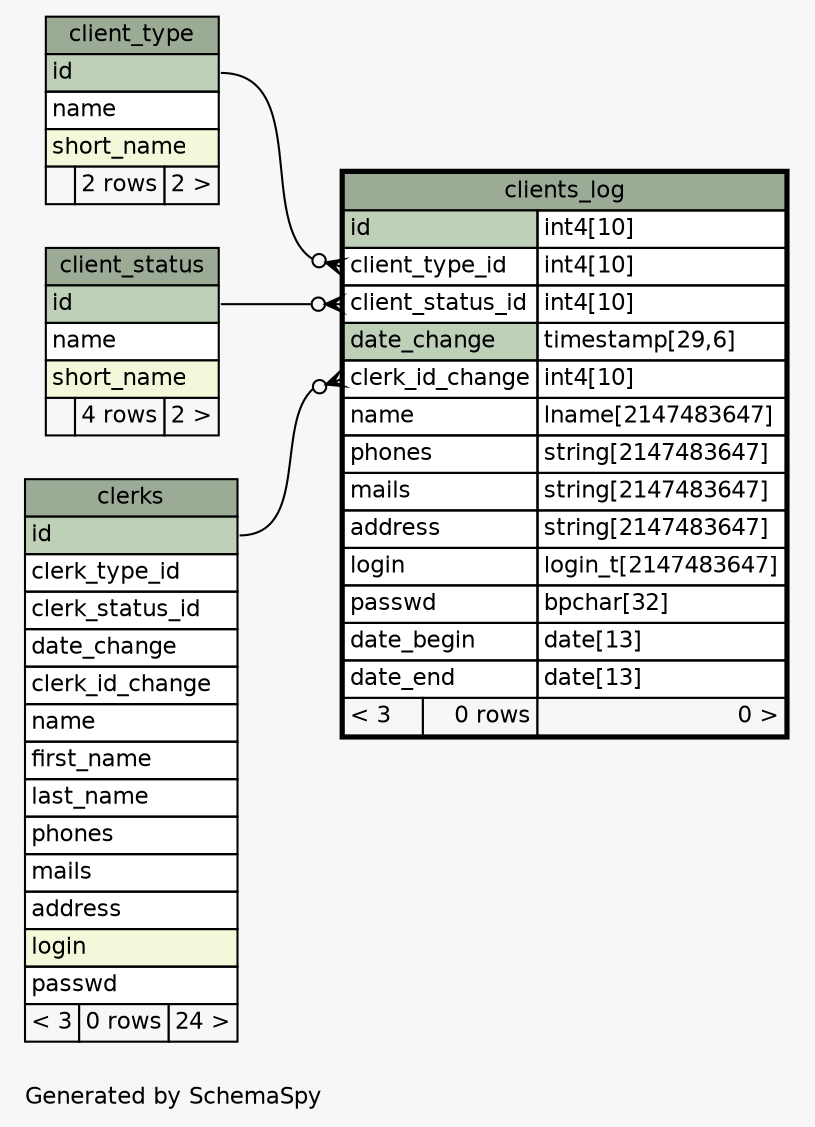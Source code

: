 // dot 2.26.0 on Linux 2.6.32-358.2.1.el6.x86_64
// SchemaSpy rev 590
digraph "oneDegreeRelationshipsDiagram" {
  graph [
    rankdir="RL"
    bgcolor="#f7f7f7"
    label="\nGenerated by SchemaSpy"
    labeljust="l"
    nodesep="0.18"
    ranksep="0.46"
    fontname="Helvetica"
    fontsize="11"
  ];
  node [
    fontname="Helvetica"
    fontsize="11"
    shape="plaintext"
  ];
  edge [
    arrowsize="0.8"
  ];
  "clients_log":"clerk_id_change":w -> "clerks":"id":e [arrowhead=none dir=back arrowtail=crowodot];
  "clients_log":"client_status_id":w -> "client_status":"id":e [arrowhead=none dir=back arrowtail=crowodot];
  "clients_log":"client_type_id":w -> "client_type":"id":e [arrowhead=none dir=back arrowtail=crowodot];
  "clerks" [
    label=<
    <TABLE BORDER="0" CELLBORDER="1" CELLSPACING="0" BGCOLOR="#ffffff">
      <TR><TD COLSPAN="3" BGCOLOR="#9bab96" ALIGN="CENTER">clerks</TD></TR>
      <TR><TD PORT="id" COLSPAN="3" BGCOLOR="#bed1b8" ALIGN="LEFT">id</TD></TR>
      <TR><TD PORT="clerk_type_id" COLSPAN="3" ALIGN="LEFT">clerk_type_id</TD></TR>
      <TR><TD PORT="clerk_status_id" COLSPAN="3" ALIGN="LEFT">clerk_status_id</TD></TR>
      <TR><TD PORT="date_change" COLSPAN="3" ALIGN="LEFT">date_change</TD></TR>
      <TR><TD PORT="clerk_id_change" COLSPAN="3" ALIGN="LEFT">clerk_id_change</TD></TR>
      <TR><TD PORT="name" COLSPAN="3" ALIGN="LEFT">name</TD></TR>
      <TR><TD PORT="first_name" COLSPAN="3" ALIGN="LEFT">first_name</TD></TR>
      <TR><TD PORT="last_name" COLSPAN="3" ALIGN="LEFT">last_name</TD></TR>
      <TR><TD PORT="phones" COLSPAN="3" ALIGN="LEFT">phones</TD></TR>
      <TR><TD PORT="mails" COLSPAN="3" ALIGN="LEFT">mails</TD></TR>
      <TR><TD PORT="address" COLSPAN="3" ALIGN="LEFT">address</TD></TR>
      <TR><TD PORT="login" COLSPAN="3" BGCOLOR="#f4f7da" ALIGN="LEFT">login</TD></TR>
      <TR><TD PORT="passwd" COLSPAN="3" ALIGN="LEFT">passwd</TD></TR>
      <TR><TD ALIGN="LEFT" BGCOLOR="#f7f7f7">&lt; 3</TD><TD ALIGN="RIGHT" BGCOLOR="#f7f7f7">0 rows</TD><TD ALIGN="RIGHT" BGCOLOR="#f7f7f7">24 &gt;</TD></TR>
    </TABLE>>
    URL="clerks.html"
    tooltip="clerks"
  ];
  "client_status" [
    label=<
    <TABLE BORDER="0" CELLBORDER="1" CELLSPACING="0" BGCOLOR="#ffffff">
      <TR><TD COLSPAN="3" BGCOLOR="#9bab96" ALIGN="CENTER">client_status</TD></TR>
      <TR><TD PORT="id" COLSPAN="3" BGCOLOR="#bed1b8" ALIGN="LEFT">id</TD></TR>
      <TR><TD PORT="name" COLSPAN="3" ALIGN="LEFT">name</TD></TR>
      <TR><TD PORT="short_name" COLSPAN="3" BGCOLOR="#f4f7da" ALIGN="LEFT">short_name</TD></TR>
      <TR><TD ALIGN="LEFT" BGCOLOR="#f7f7f7">  </TD><TD ALIGN="RIGHT" BGCOLOR="#f7f7f7">4 rows</TD><TD ALIGN="RIGHT" BGCOLOR="#f7f7f7">2 &gt;</TD></TR>
    </TABLE>>
    URL="client_status.html"
    tooltip="client_status"
  ];
  "client_type" [
    label=<
    <TABLE BORDER="0" CELLBORDER="1" CELLSPACING="0" BGCOLOR="#ffffff">
      <TR><TD COLSPAN="3" BGCOLOR="#9bab96" ALIGN="CENTER">client_type</TD></TR>
      <TR><TD PORT="id" COLSPAN="3" BGCOLOR="#bed1b8" ALIGN="LEFT">id</TD></TR>
      <TR><TD PORT="name" COLSPAN="3" ALIGN="LEFT">name</TD></TR>
      <TR><TD PORT="short_name" COLSPAN="3" BGCOLOR="#f4f7da" ALIGN="LEFT">short_name</TD></TR>
      <TR><TD ALIGN="LEFT" BGCOLOR="#f7f7f7">  </TD><TD ALIGN="RIGHT" BGCOLOR="#f7f7f7">2 rows</TD><TD ALIGN="RIGHT" BGCOLOR="#f7f7f7">2 &gt;</TD></TR>
    </TABLE>>
    URL="client_type.html"
    tooltip="client_type"
  ];
  "clients_log" [
    label=<
    <TABLE BORDER="2" CELLBORDER="1" CELLSPACING="0" BGCOLOR="#ffffff">
      <TR><TD COLSPAN="3" BGCOLOR="#9bab96" ALIGN="CENTER">clients_log</TD></TR>
      <TR><TD PORT="id" COLSPAN="2" BGCOLOR="#bed1b8" ALIGN="LEFT">id</TD><TD PORT="id.type" ALIGN="LEFT">int4[10]</TD></TR>
      <TR><TD PORT="client_type_id" COLSPAN="2" ALIGN="LEFT">client_type_id</TD><TD PORT="client_type_id.type" ALIGN="LEFT">int4[10]</TD></TR>
      <TR><TD PORT="client_status_id" COLSPAN="2" ALIGN="LEFT">client_status_id</TD><TD PORT="client_status_id.type" ALIGN="LEFT">int4[10]</TD></TR>
      <TR><TD PORT="date_change" COLSPAN="2" BGCOLOR="#bed1b8" ALIGN="LEFT">date_change</TD><TD PORT="date_change.type" ALIGN="LEFT">timestamp[29,6]</TD></TR>
      <TR><TD PORT="clerk_id_change" COLSPAN="2" ALIGN="LEFT">clerk_id_change</TD><TD PORT="clerk_id_change.type" ALIGN="LEFT">int4[10]</TD></TR>
      <TR><TD PORT="name" COLSPAN="2" ALIGN="LEFT">name</TD><TD PORT="name.type" ALIGN="LEFT">lname[2147483647]</TD></TR>
      <TR><TD PORT="phones" COLSPAN="2" ALIGN="LEFT">phones</TD><TD PORT="phones.type" ALIGN="LEFT">string[2147483647]</TD></TR>
      <TR><TD PORT="mails" COLSPAN="2" ALIGN="LEFT">mails</TD><TD PORT="mails.type" ALIGN="LEFT">string[2147483647]</TD></TR>
      <TR><TD PORT="address" COLSPAN="2" ALIGN="LEFT">address</TD><TD PORT="address.type" ALIGN="LEFT">string[2147483647]</TD></TR>
      <TR><TD PORT="login" COLSPAN="2" ALIGN="LEFT">login</TD><TD PORT="login.type" ALIGN="LEFT">login_t[2147483647]</TD></TR>
      <TR><TD PORT="passwd" COLSPAN="2" ALIGN="LEFT">passwd</TD><TD PORT="passwd.type" ALIGN="LEFT">bpchar[32]</TD></TR>
      <TR><TD PORT="date_begin" COLSPAN="2" ALIGN="LEFT">date_begin</TD><TD PORT="date_begin.type" ALIGN="LEFT">date[13]</TD></TR>
      <TR><TD PORT="date_end" COLSPAN="2" ALIGN="LEFT">date_end</TD><TD PORT="date_end.type" ALIGN="LEFT">date[13]</TD></TR>
      <TR><TD ALIGN="LEFT" BGCOLOR="#f7f7f7">&lt; 3</TD><TD ALIGN="RIGHT" BGCOLOR="#f7f7f7">0 rows</TD><TD ALIGN="RIGHT" BGCOLOR="#f7f7f7">0 &gt;</TD></TR>
    </TABLE>>
    URL="clients_log.html"
    tooltip="clients_log"
  ];
}
